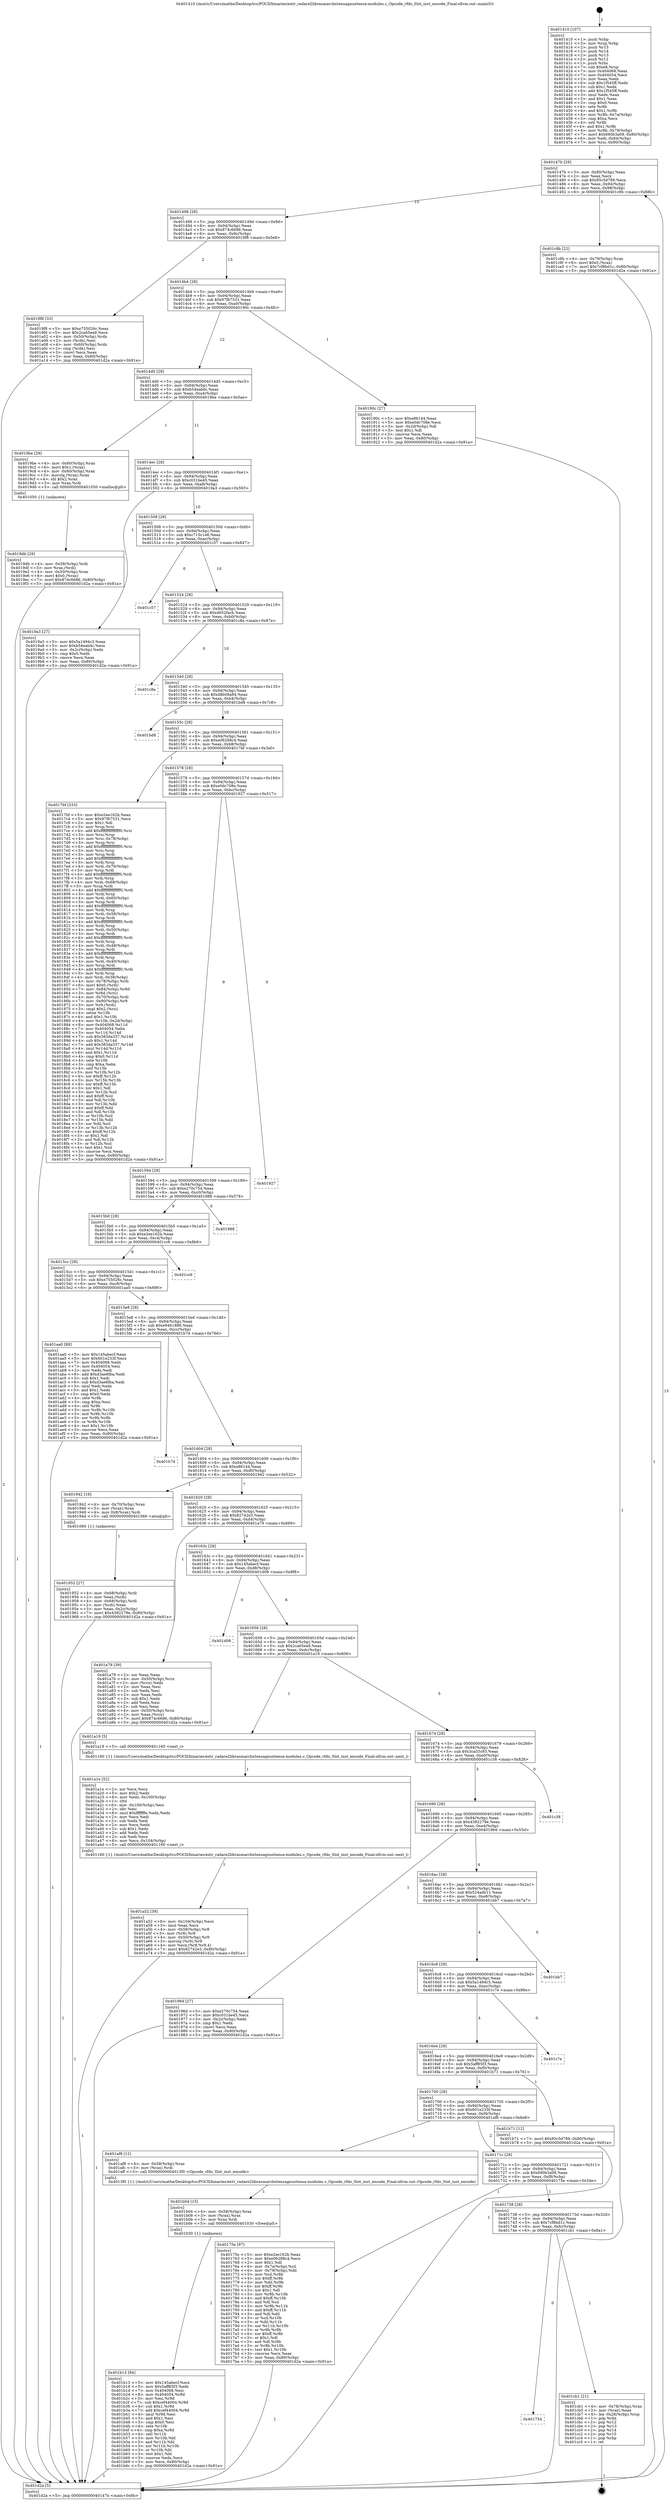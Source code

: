digraph "0x401410" {
  label = "0x401410 (/mnt/c/Users/mathe/Desktop/tcc/POCII/binaries/extr_radare2librasmarchxtensagnuxtensa-modules.c_Opcode_rfdo_Slot_inst_encode_Final-ollvm.out::main(0))"
  labelloc = "t"
  node[shape=record]

  Entry [label="",width=0.3,height=0.3,shape=circle,fillcolor=black,style=filled]
  "0x40147b" [label="{
     0x40147b [29]\l
     | [instrs]\l
     &nbsp;&nbsp;0x40147b \<+3\>: mov -0x80(%rbp),%eax\l
     &nbsp;&nbsp;0x40147e \<+2\>: mov %eax,%ecx\l
     &nbsp;&nbsp;0x401480 \<+6\>: sub $0x85c5d789,%ecx\l
     &nbsp;&nbsp;0x401486 \<+6\>: mov %eax,-0x94(%rbp)\l
     &nbsp;&nbsp;0x40148c \<+6\>: mov %ecx,-0x98(%rbp)\l
     &nbsp;&nbsp;0x401492 \<+6\>: je 0000000000401c9b \<main+0x88b\>\l
  }"]
  "0x401c9b" [label="{
     0x401c9b [22]\l
     | [instrs]\l
     &nbsp;&nbsp;0x401c9b \<+4\>: mov -0x78(%rbp),%rax\l
     &nbsp;&nbsp;0x401c9f \<+6\>: movl $0x0,(%rax)\l
     &nbsp;&nbsp;0x401ca5 \<+7\>: movl $0x7cf8bd1c,-0x80(%rbp)\l
     &nbsp;&nbsp;0x401cac \<+5\>: jmp 0000000000401d2a \<main+0x91a\>\l
  }"]
  "0x401498" [label="{
     0x401498 [28]\l
     | [instrs]\l
     &nbsp;&nbsp;0x401498 \<+5\>: jmp 000000000040149d \<main+0x8d\>\l
     &nbsp;&nbsp;0x40149d \<+6\>: mov -0x94(%rbp),%eax\l
     &nbsp;&nbsp;0x4014a3 \<+5\>: sub $0x874c6686,%eax\l
     &nbsp;&nbsp;0x4014a8 \<+6\>: mov %eax,-0x9c(%rbp)\l
     &nbsp;&nbsp;0x4014ae \<+6\>: je 00000000004019f8 \<main+0x5e8\>\l
  }"]
  Exit [label="",width=0.3,height=0.3,shape=circle,fillcolor=black,style=filled,peripheries=2]
  "0x4019f8" [label="{
     0x4019f8 [33]\l
     | [instrs]\l
     &nbsp;&nbsp;0x4019f8 \<+5\>: mov $0xe755026c,%eax\l
     &nbsp;&nbsp;0x4019fd \<+5\>: mov $0x2ca65ea9,%ecx\l
     &nbsp;&nbsp;0x401a02 \<+4\>: mov -0x50(%rbp),%rdx\l
     &nbsp;&nbsp;0x401a06 \<+2\>: mov (%rdx),%esi\l
     &nbsp;&nbsp;0x401a08 \<+4\>: mov -0x60(%rbp),%rdx\l
     &nbsp;&nbsp;0x401a0c \<+2\>: cmp (%rdx),%esi\l
     &nbsp;&nbsp;0x401a0e \<+3\>: cmovl %ecx,%eax\l
     &nbsp;&nbsp;0x401a11 \<+3\>: mov %eax,-0x80(%rbp)\l
     &nbsp;&nbsp;0x401a14 \<+5\>: jmp 0000000000401d2a \<main+0x91a\>\l
  }"]
  "0x4014b4" [label="{
     0x4014b4 [28]\l
     | [instrs]\l
     &nbsp;&nbsp;0x4014b4 \<+5\>: jmp 00000000004014b9 \<main+0xa9\>\l
     &nbsp;&nbsp;0x4014b9 \<+6\>: mov -0x94(%rbp),%eax\l
     &nbsp;&nbsp;0x4014bf \<+5\>: sub $0x97fb7531,%eax\l
     &nbsp;&nbsp;0x4014c4 \<+6\>: mov %eax,-0xa0(%rbp)\l
     &nbsp;&nbsp;0x4014ca \<+6\>: je 000000000040190c \<main+0x4fc\>\l
  }"]
  "0x401754" [label="{
     0x401754\l
  }", style=dashed]
  "0x40190c" [label="{
     0x40190c [27]\l
     | [instrs]\l
     &nbsp;&nbsp;0x40190c \<+5\>: mov $0xe86144,%eax\l
     &nbsp;&nbsp;0x401911 \<+5\>: mov $0xe0dc708e,%ecx\l
     &nbsp;&nbsp;0x401916 \<+3\>: mov -0x2d(%rbp),%dl\l
     &nbsp;&nbsp;0x401919 \<+3\>: test $0x1,%dl\l
     &nbsp;&nbsp;0x40191c \<+3\>: cmovne %ecx,%eax\l
     &nbsp;&nbsp;0x40191f \<+3\>: mov %eax,-0x80(%rbp)\l
     &nbsp;&nbsp;0x401922 \<+5\>: jmp 0000000000401d2a \<main+0x91a\>\l
  }"]
  "0x4014d0" [label="{
     0x4014d0 [28]\l
     | [instrs]\l
     &nbsp;&nbsp;0x4014d0 \<+5\>: jmp 00000000004014d5 \<main+0xc5\>\l
     &nbsp;&nbsp;0x4014d5 \<+6\>: mov -0x94(%rbp),%eax\l
     &nbsp;&nbsp;0x4014db \<+5\>: sub $0xb54eabdc,%eax\l
     &nbsp;&nbsp;0x4014e0 \<+6\>: mov %eax,-0xa4(%rbp)\l
     &nbsp;&nbsp;0x4014e6 \<+6\>: je 00000000004019be \<main+0x5ae\>\l
  }"]
  "0x401cb1" [label="{
     0x401cb1 [21]\l
     | [instrs]\l
     &nbsp;&nbsp;0x401cb1 \<+4\>: mov -0x78(%rbp),%rax\l
     &nbsp;&nbsp;0x401cb5 \<+2\>: mov (%rax),%eax\l
     &nbsp;&nbsp;0x401cb7 \<+4\>: lea -0x28(%rbp),%rsp\l
     &nbsp;&nbsp;0x401cbb \<+1\>: pop %rbx\l
     &nbsp;&nbsp;0x401cbc \<+2\>: pop %r12\l
     &nbsp;&nbsp;0x401cbe \<+2\>: pop %r13\l
     &nbsp;&nbsp;0x401cc0 \<+2\>: pop %r14\l
     &nbsp;&nbsp;0x401cc2 \<+2\>: pop %r15\l
     &nbsp;&nbsp;0x401cc4 \<+1\>: pop %rbp\l
     &nbsp;&nbsp;0x401cc5 \<+1\>: ret\l
  }"]
  "0x4019be" [label="{
     0x4019be [29]\l
     | [instrs]\l
     &nbsp;&nbsp;0x4019be \<+4\>: mov -0x60(%rbp),%rax\l
     &nbsp;&nbsp;0x4019c2 \<+6\>: movl $0x1,(%rax)\l
     &nbsp;&nbsp;0x4019c8 \<+4\>: mov -0x60(%rbp),%rax\l
     &nbsp;&nbsp;0x4019cc \<+3\>: movslq (%rax),%rax\l
     &nbsp;&nbsp;0x4019cf \<+4\>: shl $0x2,%rax\l
     &nbsp;&nbsp;0x4019d3 \<+3\>: mov %rax,%rdi\l
     &nbsp;&nbsp;0x4019d6 \<+5\>: call 0000000000401050 \<malloc@plt\>\l
     | [calls]\l
     &nbsp;&nbsp;0x401050 \{1\} (unknown)\l
  }"]
  "0x4014ec" [label="{
     0x4014ec [28]\l
     | [instrs]\l
     &nbsp;&nbsp;0x4014ec \<+5\>: jmp 00000000004014f1 \<main+0xe1\>\l
     &nbsp;&nbsp;0x4014f1 \<+6\>: mov -0x94(%rbp),%eax\l
     &nbsp;&nbsp;0x4014f7 \<+5\>: sub $0xc031be45,%eax\l
     &nbsp;&nbsp;0x4014fc \<+6\>: mov %eax,-0xa8(%rbp)\l
     &nbsp;&nbsp;0x401502 \<+6\>: je 00000000004019a3 \<main+0x593\>\l
  }"]
  "0x401b13" [label="{
     0x401b13 [94]\l
     | [instrs]\l
     &nbsp;&nbsp;0x401b13 \<+5\>: mov $0x145abecf,%ecx\l
     &nbsp;&nbsp;0x401b18 \<+5\>: mov $0x5aff85f3,%edx\l
     &nbsp;&nbsp;0x401b1d \<+7\>: mov 0x404068,%esi\l
     &nbsp;&nbsp;0x401b24 \<+8\>: mov 0x404054,%r8d\l
     &nbsp;&nbsp;0x401b2c \<+3\>: mov %esi,%r9d\l
     &nbsp;&nbsp;0x401b2f \<+7\>: sub $0xcef44004,%r9d\l
     &nbsp;&nbsp;0x401b36 \<+4\>: sub $0x1,%r9d\l
     &nbsp;&nbsp;0x401b3a \<+7\>: add $0xcef44004,%r9d\l
     &nbsp;&nbsp;0x401b41 \<+4\>: imul %r9d,%esi\l
     &nbsp;&nbsp;0x401b45 \<+3\>: and $0x1,%esi\l
     &nbsp;&nbsp;0x401b48 \<+3\>: cmp $0x0,%esi\l
     &nbsp;&nbsp;0x401b4b \<+4\>: sete %r10b\l
     &nbsp;&nbsp;0x401b4f \<+4\>: cmp $0xa,%r8d\l
     &nbsp;&nbsp;0x401b53 \<+4\>: setl %r11b\l
     &nbsp;&nbsp;0x401b57 \<+3\>: mov %r10b,%bl\l
     &nbsp;&nbsp;0x401b5a \<+3\>: and %r11b,%bl\l
     &nbsp;&nbsp;0x401b5d \<+3\>: xor %r11b,%r10b\l
     &nbsp;&nbsp;0x401b60 \<+3\>: or %r10b,%bl\l
     &nbsp;&nbsp;0x401b63 \<+3\>: test $0x1,%bl\l
     &nbsp;&nbsp;0x401b66 \<+3\>: cmovne %edx,%ecx\l
     &nbsp;&nbsp;0x401b69 \<+3\>: mov %ecx,-0x80(%rbp)\l
     &nbsp;&nbsp;0x401b6c \<+5\>: jmp 0000000000401d2a \<main+0x91a\>\l
  }"]
  "0x4019a3" [label="{
     0x4019a3 [27]\l
     | [instrs]\l
     &nbsp;&nbsp;0x4019a3 \<+5\>: mov $0x5a1494c3,%eax\l
     &nbsp;&nbsp;0x4019a8 \<+5\>: mov $0xb54eabdc,%ecx\l
     &nbsp;&nbsp;0x4019ad \<+3\>: mov -0x2c(%rbp),%edx\l
     &nbsp;&nbsp;0x4019b0 \<+3\>: cmp $0x0,%edx\l
     &nbsp;&nbsp;0x4019b3 \<+3\>: cmove %ecx,%eax\l
     &nbsp;&nbsp;0x4019b6 \<+3\>: mov %eax,-0x80(%rbp)\l
     &nbsp;&nbsp;0x4019b9 \<+5\>: jmp 0000000000401d2a \<main+0x91a\>\l
  }"]
  "0x401508" [label="{
     0x401508 [28]\l
     | [instrs]\l
     &nbsp;&nbsp;0x401508 \<+5\>: jmp 000000000040150d \<main+0xfd\>\l
     &nbsp;&nbsp;0x40150d \<+6\>: mov -0x94(%rbp),%eax\l
     &nbsp;&nbsp;0x401513 \<+5\>: sub $0xc715c1e6,%eax\l
     &nbsp;&nbsp;0x401518 \<+6\>: mov %eax,-0xac(%rbp)\l
     &nbsp;&nbsp;0x40151e \<+6\>: je 0000000000401c57 \<main+0x847\>\l
  }"]
  "0x401b04" [label="{
     0x401b04 [15]\l
     | [instrs]\l
     &nbsp;&nbsp;0x401b04 \<+4\>: mov -0x58(%rbp),%rax\l
     &nbsp;&nbsp;0x401b08 \<+3\>: mov (%rax),%rax\l
     &nbsp;&nbsp;0x401b0b \<+3\>: mov %rax,%rdi\l
     &nbsp;&nbsp;0x401b0e \<+5\>: call 0000000000401030 \<free@plt\>\l
     | [calls]\l
     &nbsp;&nbsp;0x401030 \{1\} (unknown)\l
  }"]
  "0x401c57" [label="{
     0x401c57\l
  }", style=dashed]
  "0x401524" [label="{
     0x401524 [28]\l
     | [instrs]\l
     &nbsp;&nbsp;0x401524 \<+5\>: jmp 0000000000401529 \<main+0x119\>\l
     &nbsp;&nbsp;0x401529 \<+6\>: mov -0x94(%rbp),%eax\l
     &nbsp;&nbsp;0x40152f \<+5\>: sub $0xd652facb,%eax\l
     &nbsp;&nbsp;0x401534 \<+6\>: mov %eax,-0xb0(%rbp)\l
     &nbsp;&nbsp;0x40153a \<+6\>: je 0000000000401c8a \<main+0x87a\>\l
  }"]
  "0x401a52" [label="{
     0x401a52 [39]\l
     | [instrs]\l
     &nbsp;&nbsp;0x401a52 \<+6\>: mov -0x104(%rbp),%ecx\l
     &nbsp;&nbsp;0x401a58 \<+3\>: imul %eax,%ecx\l
     &nbsp;&nbsp;0x401a5b \<+4\>: mov -0x58(%rbp),%r8\l
     &nbsp;&nbsp;0x401a5f \<+3\>: mov (%r8),%r8\l
     &nbsp;&nbsp;0x401a62 \<+4\>: mov -0x50(%rbp),%r9\l
     &nbsp;&nbsp;0x401a66 \<+3\>: movslq (%r9),%r9\l
     &nbsp;&nbsp;0x401a69 \<+4\>: mov %ecx,(%r8,%r9,4)\l
     &nbsp;&nbsp;0x401a6d \<+7\>: movl $0x82742e3,-0x80(%rbp)\l
     &nbsp;&nbsp;0x401a74 \<+5\>: jmp 0000000000401d2a \<main+0x91a\>\l
  }"]
  "0x401c8a" [label="{
     0x401c8a\l
  }", style=dashed]
  "0x401540" [label="{
     0x401540 [28]\l
     | [instrs]\l
     &nbsp;&nbsp;0x401540 \<+5\>: jmp 0000000000401545 \<main+0x135\>\l
     &nbsp;&nbsp;0x401545 \<+6\>: mov -0x94(%rbp),%eax\l
     &nbsp;&nbsp;0x40154b \<+5\>: sub $0xd8b08a84,%eax\l
     &nbsp;&nbsp;0x401550 \<+6\>: mov %eax,-0xb4(%rbp)\l
     &nbsp;&nbsp;0x401556 \<+6\>: je 0000000000401bd8 \<main+0x7c8\>\l
  }"]
  "0x401a1e" [label="{
     0x401a1e [52]\l
     | [instrs]\l
     &nbsp;&nbsp;0x401a1e \<+2\>: xor %ecx,%ecx\l
     &nbsp;&nbsp;0x401a20 \<+5\>: mov $0x2,%edx\l
     &nbsp;&nbsp;0x401a25 \<+6\>: mov %edx,-0x100(%rbp)\l
     &nbsp;&nbsp;0x401a2b \<+1\>: cltd\l
     &nbsp;&nbsp;0x401a2c \<+6\>: mov -0x100(%rbp),%esi\l
     &nbsp;&nbsp;0x401a32 \<+2\>: idiv %esi\l
     &nbsp;&nbsp;0x401a34 \<+6\>: imul $0xfffffffe,%edx,%edx\l
     &nbsp;&nbsp;0x401a3a \<+2\>: mov %ecx,%edi\l
     &nbsp;&nbsp;0x401a3c \<+2\>: sub %edx,%edi\l
     &nbsp;&nbsp;0x401a3e \<+2\>: mov %ecx,%edx\l
     &nbsp;&nbsp;0x401a40 \<+3\>: sub $0x1,%edx\l
     &nbsp;&nbsp;0x401a43 \<+2\>: add %edx,%edi\l
     &nbsp;&nbsp;0x401a45 \<+2\>: sub %edi,%ecx\l
     &nbsp;&nbsp;0x401a47 \<+6\>: mov %ecx,-0x104(%rbp)\l
     &nbsp;&nbsp;0x401a4d \<+5\>: call 0000000000401160 \<next_i\>\l
     | [calls]\l
     &nbsp;&nbsp;0x401160 \{1\} (/mnt/c/Users/mathe/Desktop/tcc/POCII/binaries/extr_radare2librasmarchxtensagnuxtensa-modules.c_Opcode_rfdo_Slot_inst_encode_Final-ollvm.out::next_i)\l
  }"]
  "0x401bd8" [label="{
     0x401bd8\l
  }", style=dashed]
  "0x40155c" [label="{
     0x40155c [28]\l
     | [instrs]\l
     &nbsp;&nbsp;0x40155c \<+5\>: jmp 0000000000401561 \<main+0x151\>\l
     &nbsp;&nbsp;0x401561 \<+6\>: mov -0x94(%rbp),%eax\l
     &nbsp;&nbsp;0x401567 \<+5\>: sub $0xe06288c4,%eax\l
     &nbsp;&nbsp;0x40156c \<+6\>: mov %eax,-0xb8(%rbp)\l
     &nbsp;&nbsp;0x401572 \<+6\>: je 00000000004017bf \<main+0x3af\>\l
  }"]
  "0x4019db" [label="{
     0x4019db [29]\l
     | [instrs]\l
     &nbsp;&nbsp;0x4019db \<+4\>: mov -0x58(%rbp),%rdi\l
     &nbsp;&nbsp;0x4019df \<+3\>: mov %rax,(%rdi)\l
     &nbsp;&nbsp;0x4019e2 \<+4\>: mov -0x50(%rbp),%rax\l
     &nbsp;&nbsp;0x4019e6 \<+6\>: movl $0x0,(%rax)\l
     &nbsp;&nbsp;0x4019ec \<+7\>: movl $0x874c6686,-0x80(%rbp)\l
     &nbsp;&nbsp;0x4019f3 \<+5\>: jmp 0000000000401d2a \<main+0x91a\>\l
  }"]
  "0x4017bf" [label="{
     0x4017bf [333]\l
     | [instrs]\l
     &nbsp;&nbsp;0x4017bf \<+5\>: mov $0xe2ee162b,%eax\l
     &nbsp;&nbsp;0x4017c4 \<+5\>: mov $0x97fb7531,%ecx\l
     &nbsp;&nbsp;0x4017c9 \<+2\>: mov $0x1,%dl\l
     &nbsp;&nbsp;0x4017cb \<+3\>: mov %rsp,%rsi\l
     &nbsp;&nbsp;0x4017ce \<+4\>: add $0xfffffffffffffff0,%rsi\l
     &nbsp;&nbsp;0x4017d2 \<+3\>: mov %rsi,%rsp\l
     &nbsp;&nbsp;0x4017d5 \<+4\>: mov %rsi,-0x78(%rbp)\l
     &nbsp;&nbsp;0x4017d9 \<+3\>: mov %rsp,%rsi\l
     &nbsp;&nbsp;0x4017dc \<+4\>: add $0xfffffffffffffff0,%rsi\l
     &nbsp;&nbsp;0x4017e0 \<+3\>: mov %rsi,%rsp\l
     &nbsp;&nbsp;0x4017e3 \<+3\>: mov %rsp,%rdi\l
     &nbsp;&nbsp;0x4017e6 \<+4\>: add $0xfffffffffffffff0,%rdi\l
     &nbsp;&nbsp;0x4017ea \<+3\>: mov %rdi,%rsp\l
     &nbsp;&nbsp;0x4017ed \<+4\>: mov %rdi,-0x70(%rbp)\l
     &nbsp;&nbsp;0x4017f1 \<+3\>: mov %rsp,%rdi\l
     &nbsp;&nbsp;0x4017f4 \<+4\>: add $0xfffffffffffffff0,%rdi\l
     &nbsp;&nbsp;0x4017f8 \<+3\>: mov %rdi,%rsp\l
     &nbsp;&nbsp;0x4017fb \<+4\>: mov %rdi,-0x68(%rbp)\l
     &nbsp;&nbsp;0x4017ff \<+3\>: mov %rsp,%rdi\l
     &nbsp;&nbsp;0x401802 \<+4\>: add $0xfffffffffffffff0,%rdi\l
     &nbsp;&nbsp;0x401806 \<+3\>: mov %rdi,%rsp\l
     &nbsp;&nbsp;0x401809 \<+4\>: mov %rdi,-0x60(%rbp)\l
     &nbsp;&nbsp;0x40180d \<+3\>: mov %rsp,%rdi\l
     &nbsp;&nbsp;0x401810 \<+4\>: add $0xfffffffffffffff0,%rdi\l
     &nbsp;&nbsp;0x401814 \<+3\>: mov %rdi,%rsp\l
     &nbsp;&nbsp;0x401817 \<+4\>: mov %rdi,-0x58(%rbp)\l
     &nbsp;&nbsp;0x40181b \<+3\>: mov %rsp,%rdi\l
     &nbsp;&nbsp;0x40181e \<+4\>: add $0xfffffffffffffff0,%rdi\l
     &nbsp;&nbsp;0x401822 \<+3\>: mov %rdi,%rsp\l
     &nbsp;&nbsp;0x401825 \<+4\>: mov %rdi,-0x50(%rbp)\l
     &nbsp;&nbsp;0x401829 \<+3\>: mov %rsp,%rdi\l
     &nbsp;&nbsp;0x40182c \<+4\>: add $0xfffffffffffffff0,%rdi\l
     &nbsp;&nbsp;0x401830 \<+3\>: mov %rdi,%rsp\l
     &nbsp;&nbsp;0x401833 \<+4\>: mov %rdi,-0x48(%rbp)\l
     &nbsp;&nbsp;0x401837 \<+3\>: mov %rsp,%rdi\l
     &nbsp;&nbsp;0x40183a \<+4\>: add $0xfffffffffffffff0,%rdi\l
     &nbsp;&nbsp;0x40183e \<+3\>: mov %rdi,%rsp\l
     &nbsp;&nbsp;0x401841 \<+4\>: mov %rdi,-0x40(%rbp)\l
     &nbsp;&nbsp;0x401845 \<+3\>: mov %rsp,%rdi\l
     &nbsp;&nbsp;0x401848 \<+4\>: add $0xfffffffffffffff0,%rdi\l
     &nbsp;&nbsp;0x40184c \<+3\>: mov %rdi,%rsp\l
     &nbsp;&nbsp;0x40184f \<+4\>: mov %rdi,-0x38(%rbp)\l
     &nbsp;&nbsp;0x401853 \<+4\>: mov -0x78(%rbp),%rdi\l
     &nbsp;&nbsp;0x401857 \<+6\>: movl $0x0,(%rdi)\l
     &nbsp;&nbsp;0x40185d \<+7\>: mov -0x84(%rbp),%r8d\l
     &nbsp;&nbsp;0x401864 \<+3\>: mov %r8d,(%rsi)\l
     &nbsp;&nbsp;0x401867 \<+4\>: mov -0x70(%rbp),%rdi\l
     &nbsp;&nbsp;0x40186b \<+7\>: mov -0x90(%rbp),%r9\l
     &nbsp;&nbsp;0x401872 \<+3\>: mov %r9,(%rdi)\l
     &nbsp;&nbsp;0x401875 \<+3\>: cmpl $0x2,(%rsi)\l
     &nbsp;&nbsp;0x401878 \<+4\>: setne %r10b\l
     &nbsp;&nbsp;0x40187c \<+4\>: and $0x1,%r10b\l
     &nbsp;&nbsp;0x401880 \<+4\>: mov %r10b,-0x2d(%rbp)\l
     &nbsp;&nbsp;0x401884 \<+8\>: mov 0x404068,%r11d\l
     &nbsp;&nbsp;0x40188c \<+7\>: mov 0x404054,%ebx\l
     &nbsp;&nbsp;0x401893 \<+3\>: mov %r11d,%r14d\l
     &nbsp;&nbsp;0x401896 \<+7\>: sub $0x383da337,%r14d\l
     &nbsp;&nbsp;0x40189d \<+4\>: sub $0x1,%r14d\l
     &nbsp;&nbsp;0x4018a1 \<+7\>: add $0x383da337,%r14d\l
     &nbsp;&nbsp;0x4018a8 \<+4\>: imul %r14d,%r11d\l
     &nbsp;&nbsp;0x4018ac \<+4\>: and $0x1,%r11d\l
     &nbsp;&nbsp;0x4018b0 \<+4\>: cmp $0x0,%r11d\l
     &nbsp;&nbsp;0x4018b4 \<+4\>: sete %r10b\l
     &nbsp;&nbsp;0x4018b8 \<+3\>: cmp $0xa,%ebx\l
     &nbsp;&nbsp;0x4018bb \<+4\>: setl %r15b\l
     &nbsp;&nbsp;0x4018bf \<+3\>: mov %r10b,%r12b\l
     &nbsp;&nbsp;0x4018c2 \<+4\>: xor $0xff,%r12b\l
     &nbsp;&nbsp;0x4018c6 \<+3\>: mov %r15b,%r13b\l
     &nbsp;&nbsp;0x4018c9 \<+4\>: xor $0xff,%r13b\l
     &nbsp;&nbsp;0x4018cd \<+3\>: xor $0x1,%dl\l
     &nbsp;&nbsp;0x4018d0 \<+3\>: mov %r12b,%sil\l
     &nbsp;&nbsp;0x4018d3 \<+4\>: and $0xff,%sil\l
     &nbsp;&nbsp;0x4018d7 \<+3\>: and %dl,%r10b\l
     &nbsp;&nbsp;0x4018da \<+3\>: mov %r13b,%dil\l
     &nbsp;&nbsp;0x4018dd \<+4\>: and $0xff,%dil\l
     &nbsp;&nbsp;0x4018e1 \<+3\>: and %dl,%r15b\l
     &nbsp;&nbsp;0x4018e4 \<+3\>: or %r10b,%sil\l
     &nbsp;&nbsp;0x4018e7 \<+3\>: or %r15b,%dil\l
     &nbsp;&nbsp;0x4018ea \<+3\>: xor %dil,%sil\l
     &nbsp;&nbsp;0x4018ed \<+3\>: or %r13b,%r12b\l
     &nbsp;&nbsp;0x4018f0 \<+4\>: xor $0xff,%r12b\l
     &nbsp;&nbsp;0x4018f4 \<+3\>: or $0x1,%dl\l
     &nbsp;&nbsp;0x4018f7 \<+3\>: and %dl,%r12b\l
     &nbsp;&nbsp;0x4018fa \<+3\>: or %r12b,%sil\l
     &nbsp;&nbsp;0x4018fd \<+4\>: test $0x1,%sil\l
     &nbsp;&nbsp;0x401901 \<+3\>: cmovne %ecx,%eax\l
     &nbsp;&nbsp;0x401904 \<+3\>: mov %eax,-0x80(%rbp)\l
     &nbsp;&nbsp;0x401907 \<+5\>: jmp 0000000000401d2a \<main+0x91a\>\l
  }"]
  "0x401578" [label="{
     0x401578 [28]\l
     | [instrs]\l
     &nbsp;&nbsp;0x401578 \<+5\>: jmp 000000000040157d \<main+0x16d\>\l
     &nbsp;&nbsp;0x40157d \<+6\>: mov -0x94(%rbp),%eax\l
     &nbsp;&nbsp;0x401583 \<+5\>: sub $0xe0dc708e,%eax\l
     &nbsp;&nbsp;0x401588 \<+6\>: mov %eax,-0xbc(%rbp)\l
     &nbsp;&nbsp;0x40158e \<+6\>: je 0000000000401927 \<main+0x517\>\l
  }"]
  "0x401952" [label="{
     0x401952 [27]\l
     | [instrs]\l
     &nbsp;&nbsp;0x401952 \<+4\>: mov -0x68(%rbp),%rdi\l
     &nbsp;&nbsp;0x401956 \<+2\>: mov %eax,(%rdi)\l
     &nbsp;&nbsp;0x401958 \<+4\>: mov -0x68(%rbp),%rdi\l
     &nbsp;&nbsp;0x40195c \<+2\>: mov (%rdi),%eax\l
     &nbsp;&nbsp;0x40195e \<+3\>: mov %eax,-0x2c(%rbp)\l
     &nbsp;&nbsp;0x401961 \<+7\>: movl $0x4392279e,-0x80(%rbp)\l
     &nbsp;&nbsp;0x401968 \<+5\>: jmp 0000000000401d2a \<main+0x91a\>\l
  }"]
  "0x401927" [label="{
     0x401927\l
  }", style=dashed]
  "0x401594" [label="{
     0x401594 [28]\l
     | [instrs]\l
     &nbsp;&nbsp;0x401594 \<+5\>: jmp 0000000000401599 \<main+0x189\>\l
     &nbsp;&nbsp;0x401599 \<+6\>: mov -0x94(%rbp),%eax\l
     &nbsp;&nbsp;0x40159f \<+5\>: sub $0xe270c754,%eax\l
     &nbsp;&nbsp;0x4015a4 \<+6\>: mov %eax,-0xc0(%rbp)\l
     &nbsp;&nbsp;0x4015aa \<+6\>: je 0000000000401988 \<main+0x578\>\l
  }"]
  "0x401410" [label="{
     0x401410 [107]\l
     | [instrs]\l
     &nbsp;&nbsp;0x401410 \<+1\>: push %rbp\l
     &nbsp;&nbsp;0x401411 \<+3\>: mov %rsp,%rbp\l
     &nbsp;&nbsp;0x401414 \<+2\>: push %r15\l
     &nbsp;&nbsp;0x401416 \<+2\>: push %r14\l
     &nbsp;&nbsp;0x401418 \<+2\>: push %r13\l
     &nbsp;&nbsp;0x40141a \<+2\>: push %r12\l
     &nbsp;&nbsp;0x40141c \<+1\>: push %rbx\l
     &nbsp;&nbsp;0x40141d \<+7\>: sub $0xe8,%rsp\l
     &nbsp;&nbsp;0x401424 \<+7\>: mov 0x404068,%eax\l
     &nbsp;&nbsp;0x40142b \<+7\>: mov 0x404054,%ecx\l
     &nbsp;&nbsp;0x401432 \<+2\>: mov %eax,%edx\l
     &nbsp;&nbsp;0x401434 \<+6\>: sub $0x1f545ff,%edx\l
     &nbsp;&nbsp;0x40143a \<+3\>: sub $0x1,%edx\l
     &nbsp;&nbsp;0x40143d \<+6\>: add $0x1f545ff,%edx\l
     &nbsp;&nbsp;0x401443 \<+3\>: imul %edx,%eax\l
     &nbsp;&nbsp;0x401446 \<+3\>: and $0x1,%eax\l
     &nbsp;&nbsp;0x401449 \<+3\>: cmp $0x0,%eax\l
     &nbsp;&nbsp;0x40144c \<+4\>: sete %r8b\l
     &nbsp;&nbsp;0x401450 \<+4\>: and $0x1,%r8b\l
     &nbsp;&nbsp;0x401454 \<+4\>: mov %r8b,-0x7a(%rbp)\l
     &nbsp;&nbsp;0x401458 \<+3\>: cmp $0xa,%ecx\l
     &nbsp;&nbsp;0x40145b \<+4\>: setl %r8b\l
     &nbsp;&nbsp;0x40145f \<+4\>: and $0x1,%r8b\l
     &nbsp;&nbsp;0x401463 \<+4\>: mov %r8b,-0x79(%rbp)\l
     &nbsp;&nbsp;0x401467 \<+7\>: movl $0x690b3a09,-0x80(%rbp)\l
     &nbsp;&nbsp;0x40146e \<+6\>: mov %edi,-0x84(%rbp)\l
     &nbsp;&nbsp;0x401474 \<+7\>: mov %rsi,-0x90(%rbp)\l
  }"]
  "0x401988" [label="{
     0x401988\l
  }", style=dashed]
  "0x4015b0" [label="{
     0x4015b0 [28]\l
     | [instrs]\l
     &nbsp;&nbsp;0x4015b0 \<+5\>: jmp 00000000004015b5 \<main+0x1a5\>\l
     &nbsp;&nbsp;0x4015b5 \<+6\>: mov -0x94(%rbp),%eax\l
     &nbsp;&nbsp;0x4015bb \<+5\>: sub $0xe2ee162b,%eax\l
     &nbsp;&nbsp;0x4015c0 \<+6\>: mov %eax,-0xc4(%rbp)\l
     &nbsp;&nbsp;0x4015c6 \<+6\>: je 0000000000401cc6 \<main+0x8b6\>\l
  }"]
  "0x401d2a" [label="{
     0x401d2a [5]\l
     | [instrs]\l
     &nbsp;&nbsp;0x401d2a \<+5\>: jmp 000000000040147b \<main+0x6b\>\l
  }"]
  "0x401cc6" [label="{
     0x401cc6\l
  }", style=dashed]
  "0x4015cc" [label="{
     0x4015cc [28]\l
     | [instrs]\l
     &nbsp;&nbsp;0x4015cc \<+5\>: jmp 00000000004015d1 \<main+0x1c1\>\l
     &nbsp;&nbsp;0x4015d1 \<+6\>: mov -0x94(%rbp),%eax\l
     &nbsp;&nbsp;0x4015d7 \<+5\>: sub $0xe755026c,%eax\l
     &nbsp;&nbsp;0x4015dc \<+6\>: mov %eax,-0xc8(%rbp)\l
     &nbsp;&nbsp;0x4015e2 \<+6\>: je 0000000000401aa0 \<main+0x690\>\l
  }"]
  "0x401738" [label="{
     0x401738 [28]\l
     | [instrs]\l
     &nbsp;&nbsp;0x401738 \<+5\>: jmp 000000000040173d \<main+0x32d\>\l
     &nbsp;&nbsp;0x40173d \<+6\>: mov -0x94(%rbp),%eax\l
     &nbsp;&nbsp;0x401743 \<+5\>: sub $0x7cf8bd1c,%eax\l
     &nbsp;&nbsp;0x401748 \<+6\>: mov %eax,-0xfc(%rbp)\l
     &nbsp;&nbsp;0x40174e \<+6\>: je 0000000000401cb1 \<main+0x8a1\>\l
  }"]
  "0x401aa0" [label="{
     0x401aa0 [88]\l
     | [instrs]\l
     &nbsp;&nbsp;0x401aa0 \<+5\>: mov $0x145abecf,%eax\l
     &nbsp;&nbsp;0x401aa5 \<+5\>: mov $0x601e233f,%ecx\l
     &nbsp;&nbsp;0x401aaa \<+7\>: mov 0x404068,%edx\l
     &nbsp;&nbsp;0x401ab1 \<+7\>: mov 0x404054,%esi\l
     &nbsp;&nbsp;0x401ab8 \<+2\>: mov %edx,%edi\l
     &nbsp;&nbsp;0x401aba \<+6\>: add $0xd3ae8fba,%edi\l
     &nbsp;&nbsp;0x401ac0 \<+3\>: sub $0x1,%edi\l
     &nbsp;&nbsp;0x401ac3 \<+6\>: sub $0xd3ae8fba,%edi\l
     &nbsp;&nbsp;0x401ac9 \<+3\>: imul %edi,%edx\l
     &nbsp;&nbsp;0x401acc \<+3\>: and $0x1,%edx\l
     &nbsp;&nbsp;0x401acf \<+3\>: cmp $0x0,%edx\l
     &nbsp;&nbsp;0x401ad2 \<+4\>: sete %r8b\l
     &nbsp;&nbsp;0x401ad6 \<+3\>: cmp $0xa,%esi\l
     &nbsp;&nbsp;0x401ad9 \<+4\>: setl %r9b\l
     &nbsp;&nbsp;0x401add \<+3\>: mov %r8b,%r10b\l
     &nbsp;&nbsp;0x401ae0 \<+3\>: and %r9b,%r10b\l
     &nbsp;&nbsp;0x401ae3 \<+3\>: xor %r9b,%r8b\l
     &nbsp;&nbsp;0x401ae6 \<+3\>: or %r8b,%r10b\l
     &nbsp;&nbsp;0x401ae9 \<+4\>: test $0x1,%r10b\l
     &nbsp;&nbsp;0x401aed \<+3\>: cmovne %ecx,%eax\l
     &nbsp;&nbsp;0x401af0 \<+3\>: mov %eax,-0x80(%rbp)\l
     &nbsp;&nbsp;0x401af3 \<+5\>: jmp 0000000000401d2a \<main+0x91a\>\l
  }"]
  "0x4015e8" [label="{
     0x4015e8 [28]\l
     | [instrs]\l
     &nbsp;&nbsp;0x4015e8 \<+5\>: jmp 00000000004015ed \<main+0x1dd\>\l
     &nbsp;&nbsp;0x4015ed \<+6\>: mov -0x94(%rbp),%eax\l
     &nbsp;&nbsp;0x4015f3 \<+5\>: sub $0xe9461886,%eax\l
     &nbsp;&nbsp;0x4015f8 \<+6\>: mov %eax,-0xcc(%rbp)\l
     &nbsp;&nbsp;0x4015fe \<+6\>: je 0000000000401b7d \<main+0x76d\>\l
  }"]
  "0x40175e" [label="{
     0x40175e [97]\l
     | [instrs]\l
     &nbsp;&nbsp;0x40175e \<+5\>: mov $0xe2ee162b,%eax\l
     &nbsp;&nbsp;0x401763 \<+5\>: mov $0xe06288c4,%ecx\l
     &nbsp;&nbsp;0x401768 \<+2\>: mov $0x1,%dl\l
     &nbsp;&nbsp;0x40176a \<+4\>: mov -0x7a(%rbp),%sil\l
     &nbsp;&nbsp;0x40176e \<+4\>: mov -0x79(%rbp),%dil\l
     &nbsp;&nbsp;0x401772 \<+3\>: mov %sil,%r8b\l
     &nbsp;&nbsp;0x401775 \<+4\>: xor $0xff,%r8b\l
     &nbsp;&nbsp;0x401779 \<+3\>: mov %dil,%r9b\l
     &nbsp;&nbsp;0x40177c \<+4\>: xor $0xff,%r9b\l
     &nbsp;&nbsp;0x401780 \<+3\>: xor $0x1,%dl\l
     &nbsp;&nbsp;0x401783 \<+3\>: mov %r8b,%r10b\l
     &nbsp;&nbsp;0x401786 \<+4\>: and $0xff,%r10b\l
     &nbsp;&nbsp;0x40178a \<+3\>: and %dl,%sil\l
     &nbsp;&nbsp;0x40178d \<+3\>: mov %r9b,%r11b\l
     &nbsp;&nbsp;0x401790 \<+4\>: and $0xff,%r11b\l
     &nbsp;&nbsp;0x401794 \<+3\>: and %dl,%dil\l
     &nbsp;&nbsp;0x401797 \<+3\>: or %sil,%r10b\l
     &nbsp;&nbsp;0x40179a \<+3\>: or %dil,%r11b\l
     &nbsp;&nbsp;0x40179d \<+3\>: xor %r11b,%r10b\l
     &nbsp;&nbsp;0x4017a0 \<+3\>: or %r9b,%r8b\l
     &nbsp;&nbsp;0x4017a3 \<+4\>: xor $0xff,%r8b\l
     &nbsp;&nbsp;0x4017a7 \<+3\>: or $0x1,%dl\l
     &nbsp;&nbsp;0x4017aa \<+3\>: and %dl,%r8b\l
     &nbsp;&nbsp;0x4017ad \<+3\>: or %r8b,%r10b\l
     &nbsp;&nbsp;0x4017b0 \<+4\>: test $0x1,%r10b\l
     &nbsp;&nbsp;0x4017b4 \<+3\>: cmovne %ecx,%eax\l
     &nbsp;&nbsp;0x4017b7 \<+3\>: mov %eax,-0x80(%rbp)\l
     &nbsp;&nbsp;0x4017ba \<+5\>: jmp 0000000000401d2a \<main+0x91a\>\l
  }"]
  "0x401b7d" [label="{
     0x401b7d\l
  }", style=dashed]
  "0x401604" [label="{
     0x401604 [28]\l
     | [instrs]\l
     &nbsp;&nbsp;0x401604 \<+5\>: jmp 0000000000401609 \<main+0x1f9\>\l
     &nbsp;&nbsp;0x401609 \<+6\>: mov -0x94(%rbp),%eax\l
     &nbsp;&nbsp;0x40160f \<+5\>: sub $0xe86144,%eax\l
     &nbsp;&nbsp;0x401614 \<+6\>: mov %eax,-0xd0(%rbp)\l
     &nbsp;&nbsp;0x40161a \<+6\>: je 0000000000401942 \<main+0x532\>\l
  }"]
  "0x40171c" [label="{
     0x40171c [28]\l
     | [instrs]\l
     &nbsp;&nbsp;0x40171c \<+5\>: jmp 0000000000401721 \<main+0x311\>\l
     &nbsp;&nbsp;0x401721 \<+6\>: mov -0x94(%rbp),%eax\l
     &nbsp;&nbsp;0x401727 \<+5\>: sub $0x690b3a09,%eax\l
     &nbsp;&nbsp;0x40172c \<+6\>: mov %eax,-0xf8(%rbp)\l
     &nbsp;&nbsp;0x401732 \<+6\>: je 000000000040175e \<main+0x34e\>\l
  }"]
  "0x401942" [label="{
     0x401942 [16]\l
     | [instrs]\l
     &nbsp;&nbsp;0x401942 \<+4\>: mov -0x70(%rbp),%rax\l
     &nbsp;&nbsp;0x401946 \<+3\>: mov (%rax),%rax\l
     &nbsp;&nbsp;0x401949 \<+4\>: mov 0x8(%rax),%rdi\l
     &nbsp;&nbsp;0x40194d \<+5\>: call 0000000000401060 \<atoi@plt\>\l
     | [calls]\l
     &nbsp;&nbsp;0x401060 \{1\} (unknown)\l
  }"]
  "0x401620" [label="{
     0x401620 [28]\l
     | [instrs]\l
     &nbsp;&nbsp;0x401620 \<+5\>: jmp 0000000000401625 \<main+0x215\>\l
     &nbsp;&nbsp;0x401625 \<+6\>: mov -0x94(%rbp),%eax\l
     &nbsp;&nbsp;0x40162b \<+5\>: sub $0x82742e3,%eax\l
     &nbsp;&nbsp;0x401630 \<+6\>: mov %eax,-0xd4(%rbp)\l
     &nbsp;&nbsp;0x401636 \<+6\>: je 0000000000401a79 \<main+0x669\>\l
  }"]
  "0x401af8" [label="{
     0x401af8 [12]\l
     | [instrs]\l
     &nbsp;&nbsp;0x401af8 \<+4\>: mov -0x58(%rbp),%rax\l
     &nbsp;&nbsp;0x401afc \<+3\>: mov (%rax),%rdi\l
     &nbsp;&nbsp;0x401aff \<+5\>: call 00000000004013f0 \<Opcode_rfdo_Slot_inst_encode\>\l
     | [calls]\l
     &nbsp;&nbsp;0x4013f0 \{1\} (/mnt/c/Users/mathe/Desktop/tcc/POCII/binaries/extr_radare2librasmarchxtensagnuxtensa-modules.c_Opcode_rfdo_Slot_inst_encode_Final-ollvm.out::Opcode_rfdo_Slot_inst_encode)\l
  }"]
  "0x401a79" [label="{
     0x401a79 [39]\l
     | [instrs]\l
     &nbsp;&nbsp;0x401a79 \<+2\>: xor %eax,%eax\l
     &nbsp;&nbsp;0x401a7b \<+4\>: mov -0x50(%rbp),%rcx\l
     &nbsp;&nbsp;0x401a7f \<+2\>: mov (%rcx),%edx\l
     &nbsp;&nbsp;0x401a81 \<+2\>: mov %eax,%esi\l
     &nbsp;&nbsp;0x401a83 \<+2\>: sub %edx,%esi\l
     &nbsp;&nbsp;0x401a85 \<+2\>: mov %eax,%edx\l
     &nbsp;&nbsp;0x401a87 \<+3\>: sub $0x1,%edx\l
     &nbsp;&nbsp;0x401a8a \<+2\>: add %edx,%esi\l
     &nbsp;&nbsp;0x401a8c \<+2\>: sub %esi,%eax\l
     &nbsp;&nbsp;0x401a8e \<+4\>: mov -0x50(%rbp),%rcx\l
     &nbsp;&nbsp;0x401a92 \<+2\>: mov %eax,(%rcx)\l
     &nbsp;&nbsp;0x401a94 \<+7\>: movl $0x874c6686,-0x80(%rbp)\l
     &nbsp;&nbsp;0x401a9b \<+5\>: jmp 0000000000401d2a \<main+0x91a\>\l
  }"]
  "0x40163c" [label="{
     0x40163c [28]\l
     | [instrs]\l
     &nbsp;&nbsp;0x40163c \<+5\>: jmp 0000000000401641 \<main+0x231\>\l
     &nbsp;&nbsp;0x401641 \<+6\>: mov -0x94(%rbp),%eax\l
     &nbsp;&nbsp;0x401647 \<+5\>: sub $0x145abecf,%eax\l
     &nbsp;&nbsp;0x40164c \<+6\>: mov %eax,-0xd8(%rbp)\l
     &nbsp;&nbsp;0x401652 \<+6\>: je 0000000000401d08 \<main+0x8f8\>\l
  }"]
  "0x401700" [label="{
     0x401700 [28]\l
     | [instrs]\l
     &nbsp;&nbsp;0x401700 \<+5\>: jmp 0000000000401705 \<main+0x2f5\>\l
     &nbsp;&nbsp;0x401705 \<+6\>: mov -0x94(%rbp),%eax\l
     &nbsp;&nbsp;0x40170b \<+5\>: sub $0x601e233f,%eax\l
     &nbsp;&nbsp;0x401710 \<+6\>: mov %eax,-0xf4(%rbp)\l
     &nbsp;&nbsp;0x401716 \<+6\>: je 0000000000401af8 \<main+0x6e8\>\l
  }"]
  "0x401d08" [label="{
     0x401d08\l
  }", style=dashed]
  "0x401658" [label="{
     0x401658 [28]\l
     | [instrs]\l
     &nbsp;&nbsp;0x401658 \<+5\>: jmp 000000000040165d \<main+0x24d\>\l
     &nbsp;&nbsp;0x40165d \<+6\>: mov -0x94(%rbp),%eax\l
     &nbsp;&nbsp;0x401663 \<+5\>: sub $0x2ca65ea9,%eax\l
     &nbsp;&nbsp;0x401668 \<+6\>: mov %eax,-0xdc(%rbp)\l
     &nbsp;&nbsp;0x40166e \<+6\>: je 0000000000401a19 \<main+0x609\>\l
  }"]
  "0x401b71" [label="{
     0x401b71 [12]\l
     | [instrs]\l
     &nbsp;&nbsp;0x401b71 \<+7\>: movl $0x85c5d789,-0x80(%rbp)\l
     &nbsp;&nbsp;0x401b78 \<+5\>: jmp 0000000000401d2a \<main+0x91a\>\l
  }"]
  "0x401a19" [label="{
     0x401a19 [5]\l
     | [instrs]\l
     &nbsp;&nbsp;0x401a19 \<+5\>: call 0000000000401160 \<next_i\>\l
     | [calls]\l
     &nbsp;&nbsp;0x401160 \{1\} (/mnt/c/Users/mathe/Desktop/tcc/POCII/binaries/extr_radare2librasmarchxtensagnuxtensa-modules.c_Opcode_rfdo_Slot_inst_encode_Final-ollvm.out::next_i)\l
  }"]
  "0x401674" [label="{
     0x401674 [28]\l
     | [instrs]\l
     &nbsp;&nbsp;0x401674 \<+5\>: jmp 0000000000401679 \<main+0x269\>\l
     &nbsp;&nbsp;0x401679 \<+6\>: mov -0x94(%rbp),%eax\l
     &nbsp;&nbsp;0x40167f \<+5\>: sub $0x3ca53c93,%eax\l
     &nbsp;&nbsp;0x401684 \<+6\>: mov %eax,-0xe0(%rbp)\l
     &nbsp;&nbsp;0x40168a \<+6\>: je 0000000000401c38 \<main+0x828\>\l
  }"]
  "0x4016e4" [label="{
     0x4016e4 [28]\l
     | [instrs]\l
     &nbsp;&nbsp;0x4016e4 \<+5\>: jmp 00000000004016e9 \<main+0x2d9\>\l
     &nbsp;&nbsp;0x4016e9 \<+6\>: mov -0x94(%rbp),%eax\l
     &nbsp;&nbsp;0x4016ef \<+5\>: sub $0x5aff85f3,%eax\l
     &nbsp;&nbsp;0x4016f4 \<+6\>: mov %eax,-0xf0(%rbp)\l
     &nbsp;&nbsp;0x4016fa \<+6\>: je 0000000000401b71 \<main+0x761\>\l
  }"]
  "0x401c38" [label="{
     0x401c38\l
  }", style=dashed]
  "0x401690" [label="{
     0x401690 [28]\l
     | [instrs]\l
     &nbsp;&nbsp;0x401690 \<+5\>: jmp 0000000000401695 \<main+0x285\>\l
     &nbsp;&nbsp;0x401695 \<+6\>: mov -0x94(%rbp),%eax\l
     &nbsp;&nbsp;0x40169b \<+5\>: sub $0x4392279e,%eax\l
     &nbsp;&nbsp;0x4016a0 \<+6\>: mov %eax,-0xe4(%rbp)\l
     &nbsp;&nbsp;0x4016a6 \<+6\>: je 000000000040196d \<main+0x55d\>\l
  }"]
  "0x401c7e" [label="{
     0x401c7e\l
  }", style=dashed]
  "0x40196d" [label="{
     0x40196d [27]\l
     | [instrs]\l
     &nbsp;&nbsp;0x40196d \<+5\>: mov $0xe270c754,%eax\l
     &nbsp;&nbsp;0x401972 \<+5\>: mov $0xc031be45,%ecx\l
     &nbsp;&nbsp;0x401977 \<+3\>: mov -0x2c(%rbp),%edx\l
     &nbsp;&nbsp;0x40197a \<+3\>: cmp $0x1,%edx\l
     &nbsp;&nbsp;0x40197d \<+3\>: cmovl %ecx,%eax\l
     &nbsp;&nbsp;0x401980 \<+3\>: mov %eax,-0x80(%rbp)\l
     &nbsp;&nbsp;0x401983 \<+5\>: jmp 0000000000401d2a \<main+0x91a\>\l
  }"]
  "0x4016ac" [label="{
     0x4016ac [28]\l
     | [instrs]\l
     &nbsp;&nbsp;0x4016ac \<+5\>: jmp 00000000004016b1 \<main+0x2a1\>\l
     &nbsp;&nbsp;0x4016b1 \<+6\>: mov -0x94(%rbp),%eax\l
     &nbsp;&nbsp;0x4016b7 \<+5\>: sub $0x524adb11,%eax\l
     &nbsp;&nbsp;0x4016bc \<+6\>: mov %eax,-0xe8(%rbp)\l
     &nbsp;&nbsp;0x4016c2 \<+6\>: je 0000000000401bb7 \<main+0x7a7\>\l
  }"]
  "0x4016c8" [label="{
     0x4016c8 [28]\l
     | [instrs]\l
     &nbsp;&nbsp;0x4016c8 \<+5\>: jmp 00000000004016cd \<main+0x2bd\>\l
     &nbsp;&nbsp;0x4016cd \<+6\>: mov -0x94(%rbp),%eax\l
     &nbsp;&nbsp;0x4016d3 \<+5\>: sub $0x5a1494c3,%eax\l
     &nbsp;&nbsp;0x4016d8 \<+6\>: mov %eax,-0xec(%rbp)\l
     &nbsp;&nbsp;0x4016de \<+6\>: je 0000000000401c7e \<main+0x86e\>\l
  }"]
  "0x401bb7" [label="{
     0x401bb7\l
  }", style=dashed]
  Entry -> "0x401410" [label=" 1"]
  "0x40147b" -> "0x401c9b" [label=" 1"]
  "0x40147b" -> "0x401498" [label=" 15"]
  "0x401cb1" -> Exit [label=" 1"]
  "0x401498" -> "0x4019f8" [label=" 2"]
  "0x401498" -> "0x4014b4" [label=" 13"]
  "0x401738" -> "0x401754" [label=" 0"]
  "0x4014b4" -> "0x40190c" [label=" 1"]
  "0x4014b4" -> "0x4014d0" [label=" 12"]
  "0x401738" -> "0x401cb1" [label=" 1"]
  "0x4014d0" -> "0x4019be" [label=" 1"]
  "0x4014d0" -> "0x4014ec" [label=" 11"]
  "0x401c9b" -> "0x401d2a" [label=" 1"]
  "0x4014ec" -> "0x4019a3" [label=" 1"]
  "0x4014ec" -> "0x401508" [label=" 10"]
  "0x401b71" -> "0x401d2a" [label=" 1"]
  "0x401508" -> "0x401c57" [label=" 0"]
  "0x401508" -> "0x401524" [label=" 10"]
  "0x401b13" -> "0x401d2a" [label=" 1"]
  "0x401524" -> "0x401c8a" [label=" 0"]
  "0x401524" -> "0x401540" [label=" 10"]
  "0x401b04" -> "0x401b13" [label=" 1"]
  "0x401540" -> "0x401bd8" [label=" 0"]
  "0x401540" -> "0x40155c" [label=" 10"]
  "0x401af8" -> "0x401b04" [label=" 1"]
  "0x40155c" -> "0x4017bf" [label=" 1"]
  "0x40155c" -> "0x401578" [label=" 9"]
  "0x401aa0" -> "0x401d2a" [label=" 1"]
  "0x401578" -> "0x401927" [label=" 0"]
  "0x401578" -> "0x401594" [label=" 9"]
  "0x401a79" -> "0x401d2a" [label=" 1"]
  "0x401594" -> "0x401988" [label=" 0"]
  "0x401594" -> "0x4015b0" [label=" 9"]
  "0x401a1e" -> "0x401a52" [label=" 1"]
  "0x4015b0" -> "0x401cc6" [label=" 0"]
  "0x4015b0" -> "0x4015cc" [label=" 9"]
  "0x401a19" -> "0x401a1e" [label=" 1"]
  "0x4015cc" -> "0x401aa0" [label=" 1"]
  "0x4015cc" -> "0x4015e8" [label=" 8"]
  "0x4019f8" -> "0x401d2a" [label=" 2"]
  "0x4015e8" -> "0x401b7d" [label=" 0"]
  "0x4015e8" -> "0x401604" [label=" 8"]
  "0x4019db" -> "0x401d2a" [label=" 1"]
  "0x401604" -> "0x401942" [label=" 1"]
  "0x401604" -> "0x401620" [label=" 7"]
  "0x4019a3" -> "0x401d2a" [label=" 1"]
  "0x401620" -> "0x401a79" [label=" 1"]
  "0x401620" -> "0x40163c" [label=" 6"]
  "0x40196d" -> "0x401d2a" [label=" 1"]
  "0x40163c" -> "0x401d08" [label=" 0"]
  "0x40163c" -> "0x401658" [label=" 6"]
  "0x401942" -> "0x401952" [label=" 1"]
  "0x401658" -> "0x401a19" [label=" 1"]
  "0x401658" -> "0x401674" [label=" 5"]
  "0x40190c" -> "0x401d2a" [label=" 1"]
  "0x401674" -> "0x401c38" [label=" 0"]
  "0x401674" -> "0x401690" [label=" 5"]
  "0x401a52" -> "0x401d2a" [label=" 1"]
  "0x401690" -> "0x40196d" [label=" 1"]
  "0x401690" -> "0x4016ac" [label=" 4"]
  "0x401d2a" -> "0x40147b" [label=" 15"]
  "0x4016ac" -> "0x401bb7" [label=" 0"]
  "0x4016ac" -> "0x4016c8" [label=" 4"]
  "0x401410" -> "0x40147b" [label=" 1"]
  "0x4016c8" -> "0x401c7e" [label=" 0"]
  "0x4016c8" -> "0x4016e4" [label=" 4"]
  "0x4017bf" -> "0x401d2a" [label=" 1"]
  "0x4016e4" -> "0x401b71" [label=" 1"]
  "0x4016e4" -> "0x401700" [label=" 3"]
  "0x401952" -> "0x401d2a" [label=" 1"]
  "0x401700" -> "0x401af8" [label=" 1"]
  "0x401700" -> "0x40171c" [label=" 2"]
  "0x4019be" -> "0x4019db" [label=" 1"]
  "0x40171c" -> "0x40175e" [label=" 1"]
  "0x40171c" -> "0x401738" [label=" 1"]
  "0x40175e" -> "0x401d2a" [label=" 1"]
}
